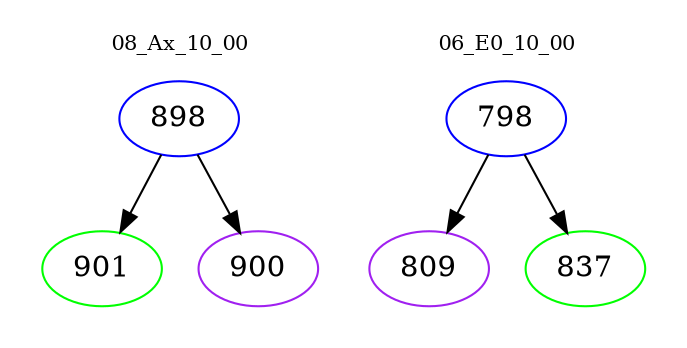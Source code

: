 digraph{
subgraph cluster_0 {
color = white
label = "08_Ax_10_00";
fontsize=10;
T0_898 [label="898", color="blue"]
T0_898 -> T0_901 [color="black"]
T0_901 [label="901", color="green"]
T0_898 -> T0_900 [color="black"]
T0_900 [label="900", color="purple"]
}
subgraph cluster_1 {
color = white
label = "06_E0_10_00";
fontsize=10;
T1_798 [label="798", color="blue"]
T1_798 -> T1_809 [color="black"]
T1_809 [label="809", color="purple"]
T1_798 -> T1_837 [color="black"]
T1_837 [label="837", color="green"]
}
}
